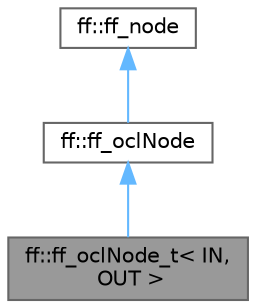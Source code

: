 digraph "ff::ff_oclNode_t&lt; IN, OUT &gt;"
{
 // LATEX_PDF_SIZE
  bgcolor="transparent";
  edge [fontname=Helvetica,fontsize=10,labelfontname=Helvetica,labelfontsize=10];
  node [fontname=Helvetica,fontsize=10,shape=box,height=0.2,width=0.4];
  Node1 [id="Node000001",label="ff::ff_oclNode_t\< IN,\l OUT \>",height=0.2,width=0.4,color="gray40", fillcolor="grey60", style="filled", fontcolor="black",tooltip="OpenCL specialisation of the ff_node class (typed)"];
  Node2 -> Node1 [id="edge1_Node000001_Node000002",dir="back",color="steelblue1",style="solid",tooltip=" "];
  Node2 [id="Node000002",label="ff::ff_oclNode",height=0.2,width=0.4,color="gray40", fillcolor="white", style="filled",URL="$classff_1_1ff__ocl_node.html",tooltip="OpenCL specialisation of the ff_node class"];
  Node3 -> Node2 [id="edge2_Node000002_Node000003",dir="back",color="steelblue1",style="solid",tooltip=" "];
  Node3 [id="Node000003",label="ff::ff_node",height=0.2,width=0.4,color="gray40", fillcolor="white", style="filled",URL="$classff_1_1ff__node.html",tooltip="The FastFlow abstract contanier for a parallel activity (actor)."];
}
